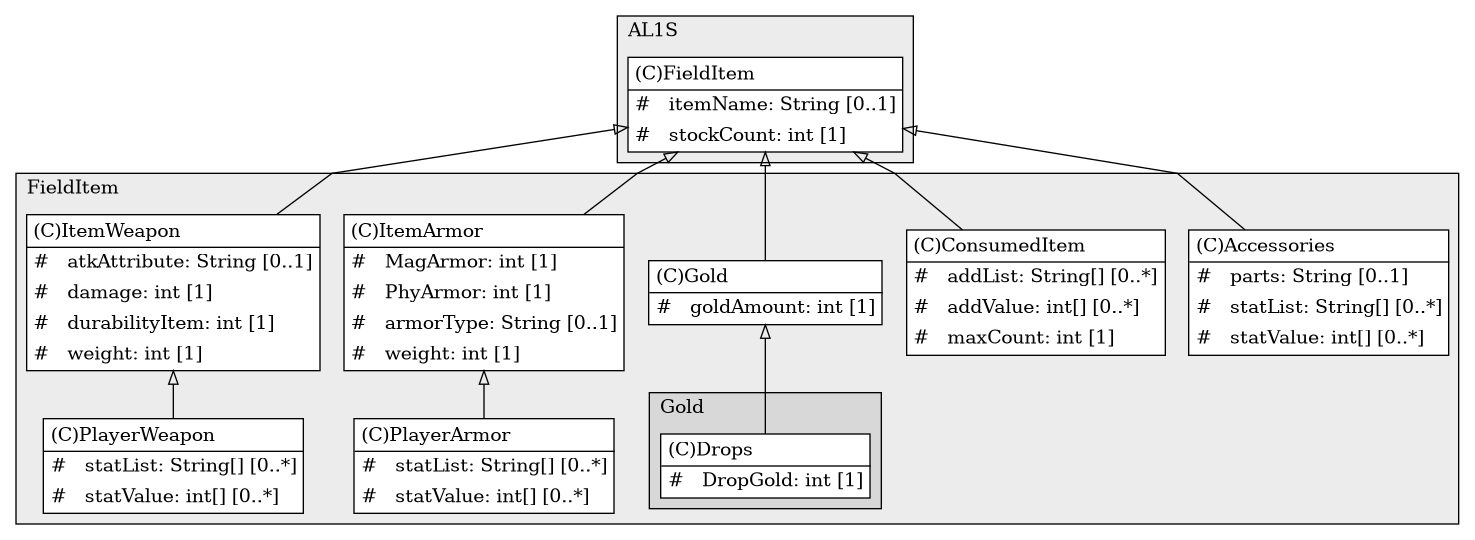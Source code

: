 @startuml

/' diagram meta data start
config=StructureConfiguration;
{
  "projectClassification": {
    "searchMode": "OpenProject", // OpenProject, AllProjects
    "includedProjects": "",
    "pathEndKeywords": "*.impl",
    "isClientPath": "",
    "isClientName": "",
    "isTestPath": "",
    "isTestName": "",
    "isMappingPath": "",
    "isMappingName": "",
    "isDataAccessPath": "",
    "isDataAccessName": "",
    "isDataStructurePath": "",
    "isDataStructureName": "",
    "isInterfaceStructuresPath": "",
    "isInterfaceStructuresName": "",
    "isEntryPointPath": "",
    "isEntryPointName": "",
    "treatFinalFieldsAsMandatory": false
  },
  "graphRestriction": {
    "classPackageExcludeFilter": "",
    "classPackageIncludeFilter": "",
    "classNameExcludeFilter": "",
    "classNameIncludeFilter": "",
    "methodNameExcludeFilter": "",
    "methodNameIncludeFilter": "",
    "removeByInheritance": "", // inheritance/annotation based filtering is done in a second step
    "removeByAnnotation": "",
    "removeByClassPackage": "", // cleanup the graph after inheritance/annotation based filtering is done
    "removeByClassName": "",
    "cutMappings": false,
    "cutEnum": true,
    "cutTests": true,
    "cutClient": true,
    "cutDataAccess": false,
    "cutInterfaceStructures": false,
    "cutDataStructures": false,
    "cutGetterAndSetter": true,
    "cutConstructors": true
  },
  "graphTraversal": {
    "forwardDepth": 6,
    "backwardDepth": 6,
    "classPackageExcludeFilter": "",
    "classPackageIncludeFilter": "",
    "classNameExcludeFilter": "",
    "classNameIncludeFilter": "",
    "methodNameExcludeFilter": "",
    "methodNameIncludeFilter": "",
    "hideMappings": false,
    "hideDataStructures": false,
    "hidePrivateMethods": true,
    "hideInterfaceCalls": true, // indirection: implementation -> interface (is hidden) -> implementation
    "onlyShowApplicationEntryPoints": false, // root node is included
    "useMethodCallsForStructureDiagram": "ForwardOnly" // ForwardOnly, BothDirections, No
  },
  "details": {
    "aggregation": "GroupByClass", // ByClass, GroupByClass, None
    "showClassGenericTypes": true,
    "showMethods": true,
    "showMethodParameterNames": true,
    "showMethodParameterTypes": true,
    "showMethodReturnType": true,
    "showPackageLevels": 2,
    "showDetailedClassStructure": true
  },
  "rootClass": "AL1S.FieldItem",
  "extensionCallbackMethod": "" // qualified.class.name#methodName - signature: public static String method(String)
}
diagram meta data end '/



digraph g {
    rankdir="TB"
    splines=polyline
    

'nodes 
subgraph cluster_1026120947 { 
   	label=FieldItem
	labeljust=l
	fillcolor="#ececec"
	style=filled
   
   Accessories1889160692[
	label=<<TABLE BORDER="1" CELLBORDER="0" CELLPADDING="4" CELLSPACING="0">
<TR><TD ALIGN="LEFT" >(C)Accessories</TD></TR>
<HR/>
<TR><TD ALIGN="LEFT" >#   parts: String [0..1]</TD></TR>
<TR><TD ALIGN="LEFT" >#   statList: String[] [0..*]</TD></TR>
<TR><TD ALIGN="LEFT" >#   statValue: int[] [0..*]</TD></TR>
</TABLE>>
	style=filled
	margin=0
	shape=plaintext
	fillcolor="#FFFFFF"
];

ConsumedItem1889160692[
	label=<<TABLE BORDER="1" CELLBORDER="0" CELLPADDING="4" CELLSPACING="0">
<TR><TD ALIGN="LEFT" >(C)ConsumedItem</TD></TR>
<HR/>
<TR><TD ALIGN="LEFT" >#   addList: String[] [0..*]</TD></TR>
<TR><TD ALIGN="LEFT" >#   addValue: int[] [0..*]</TD></TR>
<TR><TD ALIGN="LEFT" >#   maxCount: int [1]</TD></TR>
</TABLE>>
	style=filled
	margin=0
	shape=plaintext
	fillcolor="#FFFFFF"
];

Gold1889160692[
	label=<<TABLE BORDER="1" CELLBORDER="0" CELLPADDING="4" CELLSPACING="0">
<TR><TD ALIGN="LEFT" >(C)Gold</TD></TR>
<HR/>
<TR><TD ALIGN="LEFT" >#   goldAmount: int [1]</TD></TR>
</TABLE>>
	style=filled
	margin=0
	shape=plaintext
	fillcolor="#FFFFFF"
];

ItemArmor1889160692[
	label=<<TABLE BORDER="1" CELLBORDER="0" CELLPADDING="4" CELLSPACING="0">
<TR><TD ALIGN="LEFT" >(C)ItemArmor</TD></TR>
<HR/>
<TR><TD ALIGN="LEFT" >#   MagArmor: int [1]</TD></TR>
<TR><TD ALIGN="LEFT" >#   PhyArmor: int [1]</TD></TR>
<TR><TD ALIGN="LEFT" >#   armorType: String [0..1]</TD></TR>
<TR><TD ALIGN="LEFT" >#   weight: int [1]</TD></TR>
</TABLE>>
	style=filled
	margin=0
	shape=plaintext
	fillcolor="#FFFFFF"
];

ItemWeapon1889160692[
	label=<<TABLE BORDER="1" CELLBORDER="0" CELLPADDING="4" CELLSPACING="0">
<TR><TD ALIGN="LEFT" >(C)ItemWeapon</TD></TR>
<HR/>
<TR><TD ALIGN="LEFT" >#   atkAttribute: String [0..1]</TD></TR>
<TR><TD ALIGN="LEFT" >#   damage: int [1]</TD></TR>
<TR><TD ALIGN="LEFT" >#   durabilityItem: int [1]</TD></TR>
<TR><TD ALIGN="LEFT" >#   weight: int [1]</TD></TR>
</TABLE>>
	style=filled
	margin=0
	shape=plaintext
	fillcolor="#FFFFFF"
];

PlayerArmor1889160692[
	label=<<TABLE BORDER="1" CELLBORDER="0" CELLPADDING="4" CELLSPACING="0">
<TR><TD ALIGN="LEFT" >(C)PlayerArmor</TD></TR>
<HR/>
<TR><TD ALIGN="LEFT" >#   statList: String[] [0..*]</TD></TR>
<TR><TD ALIGN="LEFT" >#   statValue: int[] [0..*]</TD></TR>
</TABLE>>
	style=filled
	margin=0
	shape=plaintext
	fillcolor="#FFFFFF"
];

PlayerWeapon1889160692[
	label=<<TABLE BORDER="1" CELLBORDER="0" CELLPADDING="4" CELLSPACING="0">
<TR><TD ALIGN="LEFT" >(C)PlayerWeapon</TD></TR>
<HR/>
<TR><TD ALIGN="LEFT" >#   statList: String[] [0..*]</TD></TR>
<TR><TD ALIGN="LEFT" >#   statValue: int[] [0..*]</TD></TR>
</TABLE>>
	style=filled
	margin=0
	shape=plaintext
	fillcolor="#FFFFFF"
];

subgraph cluster_776967487 { 
   	label=Gold
	labeljust=l
	fillcolor="#d8d8d8"
	style=filled
   
   Drops494789410[
	label=<<TABLE BORDER="1" CELLBORDER="0" CELLPADDING="4" CELLSPACING="0">
<TR><TD ALIGN="LEFT" >(C)Drops</TD></TR>
<HR/>
<TR><TD ALIGN="LEFT" >#   DropGold: int [1]</TD></TR>
</TABLE>>
	style=filled
	margin=0
	shape=plaintext
	fillcolor="#FFFFFF"
];
} 
} 

subgraph cluster_2011053 { 
   	label=AL1S
	labeljust=l
	fillcolor="#ececec"
	style=filled
   
   FieldItem2011053[
	label=<<TABLE BORDER="1" CELLBORDER="0" CELLPADDING="4" CELLSPACING="0">
<TR><TD ALIGN="LEFT" >(C)FieldItem</TD></TR>
<HR/>
<TR><TD ALIGN="LEFT" >#   itemName: String [0..1]</TD></TR>
<TR><TD ALIGN="LEFT" >#   stockCount: int [1]</TD></TR>
</TABLE>>
	style=filled
	margin=0
	shape=plaintext
	fillcolor="#FFFFFF"
];
} 

'edges    
FieldItem2011053 -> Accessories1889160692[arrowhead=none, arrowtail=empty, dir=both];
FieldItem2011053 -> ConsumedItem1889160692[arrowhead=none, arrowtail=empty, dir=both];
FieldItem2011053 -> Gold1889160692[arrowhead=none, arrowtail=empty, dir=both];
FieldItem2011053 -> ItemArmor1889160692[arrowhead=none, arrowtail=empty, dir=both];
FieldItem2011053 -> ItemWeapon1889160692[arrowhead=none, arrowtail=empty, dir=both];
Gold1889160692 -> Drops494789410[arrowhead=none, arrowtail=empty, dir=both];
ItemArmor1889160692 -> PlayerArmor1889160692[arrowhead=none, arrowtail=empty, dir=both];
ItemWeapon1889160692 -> PlayerWeapon1889160692[arrowhead=none, arrowtail=empty, dir=both];
    
}
@enduml